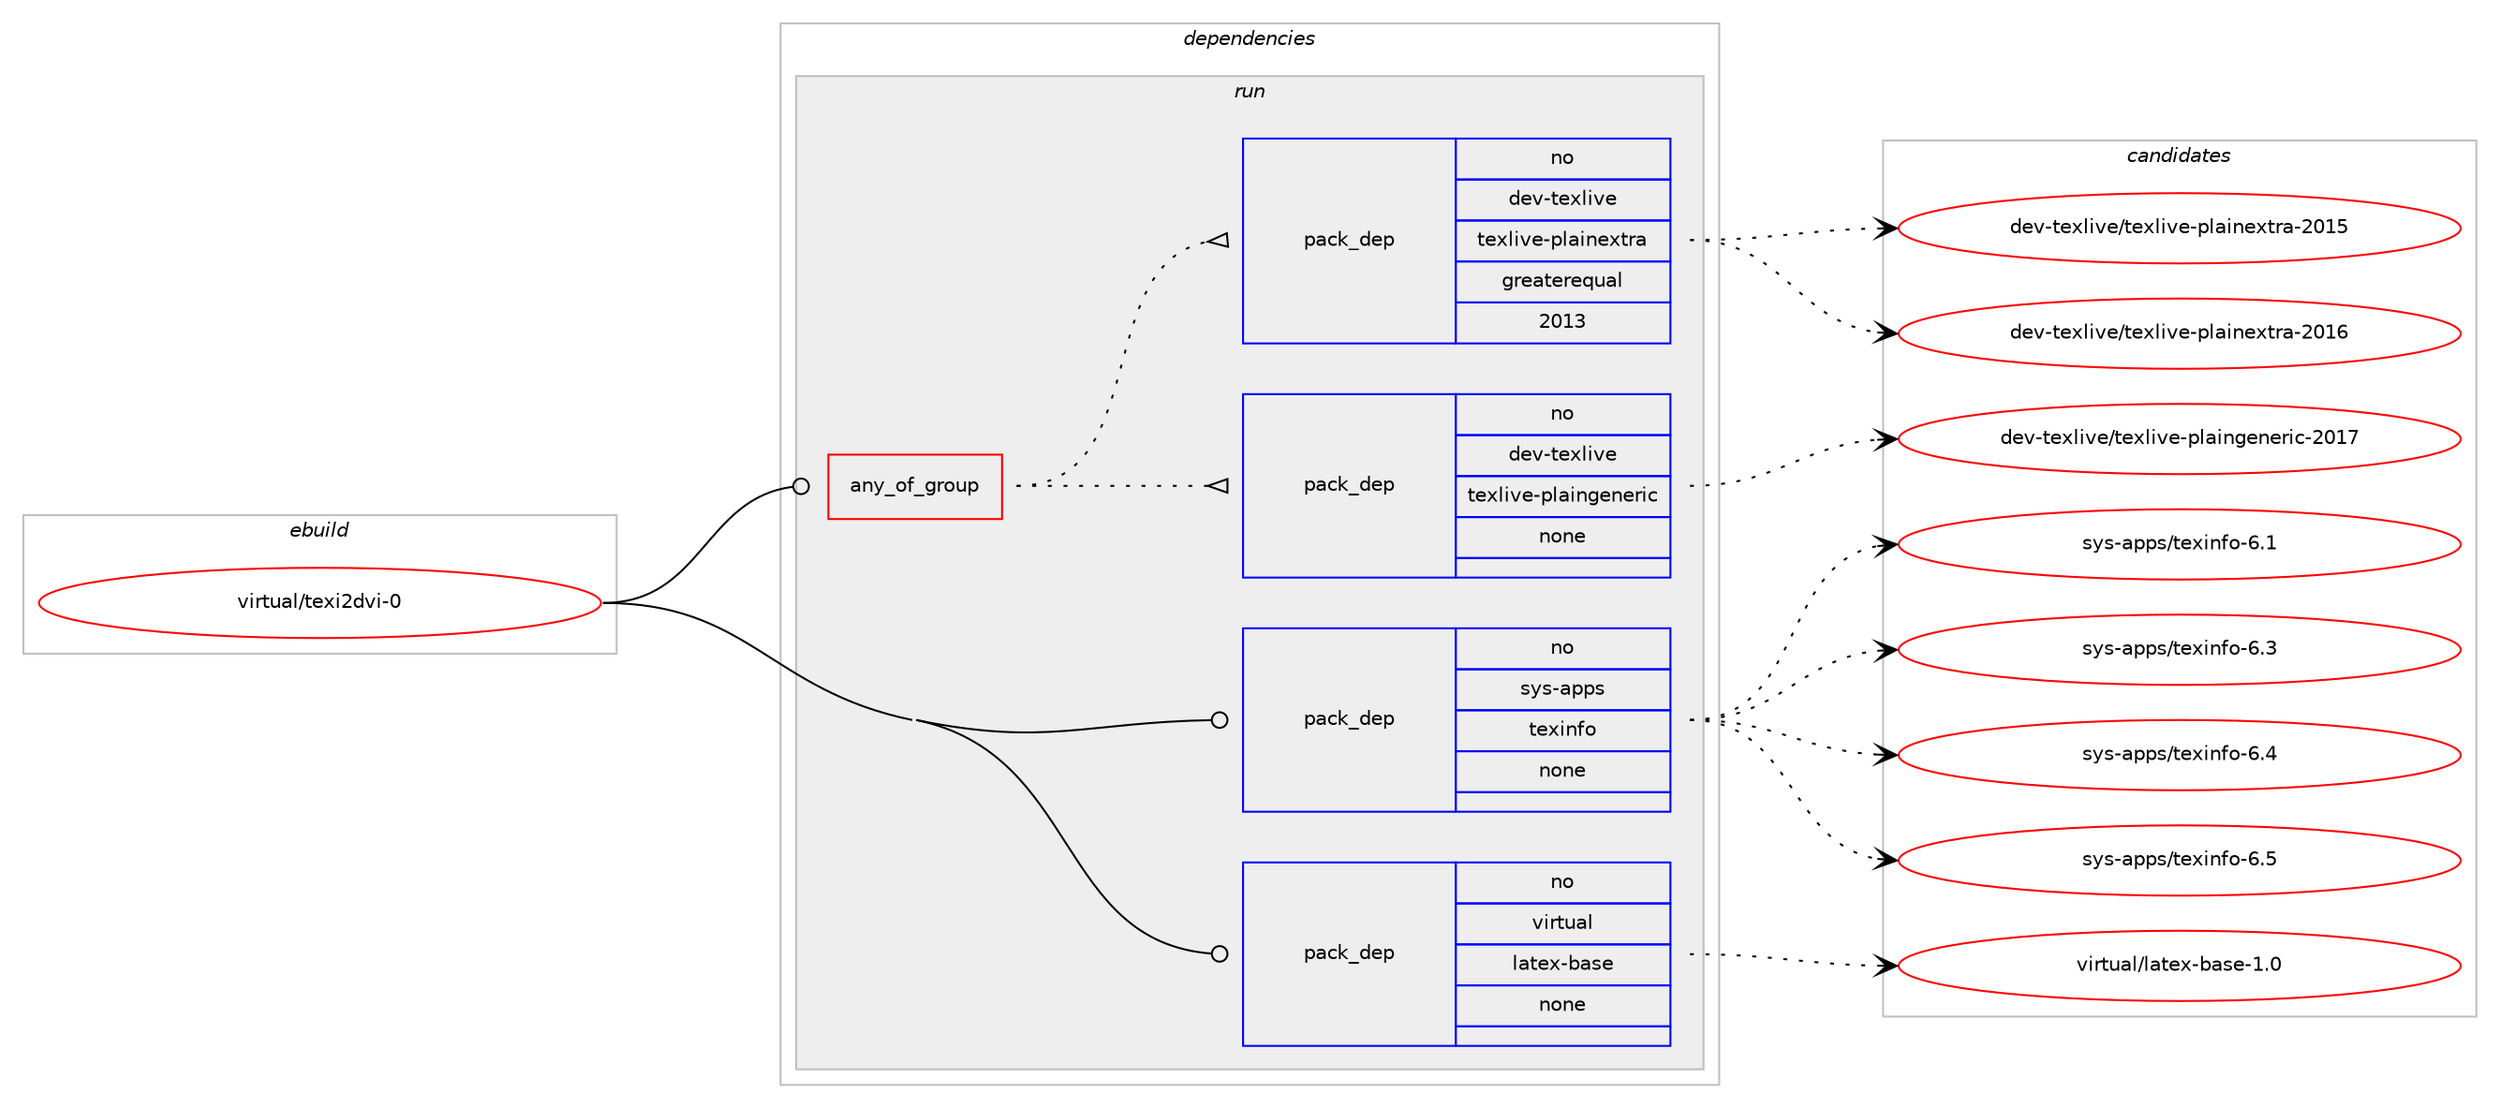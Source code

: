 digraph prolog {

# *************
# Graph options
# *************

newrank=true;
concentrate=true;
compound=true;
graph [rankdir=LR,fontname=Helvetica,fontsize=10,ranksep=1.5];#, ranksep=2.5, nodesep=0.2];
edge  [arrowhead=vee];
node  [fontname=Helvetica,fontsize=10];

# **********
# The ebuild
# **********

subgraph cluster_leftcol {
color=gray;
rank=same;
label=<<i>ebuild</i>>;
id [label="virtual/texi2dvi-0", color=red, width=4, href="../virtual/texi2dvi-0.svg"];
}

# ****************
# The dependencies
# ****************

subgraph cluster_midcol {
color=gray;
label=<<i>dependencies</i>>;
subgraph cluster_compile {
fillcolor="#eeeeee";
style=filled;
label=<<i>compile</i>>;
}
subgraph cluster_compileandrun {
fillcolor="#eeeeee";
style=filled;
label=<<i>compile and run</i>>;
}
subgraph cluster_run {
fillcolor="#eeeeee";
style=filled;
label=<<i>run</i>>;
subgraph any8780 {
dependency499283 [label=<<TABLE BORDER="0" CELLBORDER="1" CELLSPACING="0" CELLPADDING="4"><TR><TD CELLPADDING="10">any_of_group</TD></TR></TABLE>>, shape=none, color=red];subgraph pack371103 {
dependency499284 [label=<<TABLE BORDER="0" CELLBORDER="1" CELLSPACING="0" CELLPADDING="4" WIDTH="220"><TR><TD ROWSPAN="6" CELLPADDING="30">pack_dep</TD></TR><TR><TD WIDTH="110">no</TD></TR><TR><TD>dev-texlive</TD></TR><TR><TD>texlive-plaingeneric</TD></TR><TR><TD>none</TD></TR><TR><TD></TD></TR></TABLE>>, shape=none, color=blue];
}
dependency499283:e -> dependency499284:w [weight=20,style="dotted",arrowhead="oinv"];
subgraph pack371104 {
dependency499285 [label=<<TABLE BORDER="0" CELLBORDER="1" CELLSPACING="0" CELLPADDING="4" WIDTH="220"><TR><TD ROWSPAN="6" CELLPADDING="30">pack_dep</TD></TR><TR><TD WIDTH="110">no</TD></TR><TR><TD>dev-texlive</TD></TR><TR><TD>texlive-plainextra</TD></TR><TR><TD>greaterequal</TD></TR><TR><TD>2013</TD></TR></TABLE>>, shape=none, color=blue];
}
dependency499283:e -> dependency499285:w [weight=20,style="dotted",arrowhead="oinv"];
}
id:e -> dependency499283:w [weight=20,style="solid",arrowhead="odot"];
subgraph pack371105 {
dependency499286 [label=<<TABLE BORDER="0" CELLBORDER="1" CELLSPACING="0" CELLPADDING="4" WIDTH="220"><TR><TD ROWSPAN="6" CELLPADDING="30">pack_dep</TD></TR><TR><TD WIDTH="110">no</TD></TR><TR><TD>sys-apps</TD></TR><TR><TD>texinfo</TD></TR><TR><TD>none</TD></TR><TR><TD></TD></TR></TABLE>>, shape=none, color=blue];
}
id:e -> dependency499286:w [weight=20,style="solid",arrowhead="odot"];
subgraph pack371106 {
dependency499287 [label=<<TABLE BORDER="0" CELLBORDER="1" CELLSPACING="0" CELLPADDING="4" WIDTH="220"><TR><TD ROWSPAN="6" CELLPADDING="30">pack_dep</TD></TR><TR><TD WIDTH="110">no</TD></TR><TR><TD>virtual</TD></TR><TR><TD>latex-base</TD></TR><TR><TD>none</TD></TR><TR><TD></TD></TR></TABLE>>, shape=none, color=blue];
}
id:e -> dependency499287:w [weight=20,style="solid",arrowhead="odot"];
}
}

# **************
# The candidates
# **************

subgraph cluster_choices {
rank=same;
color=gray;
label=<<i>candidates</i>>;

subgraph choice371103 {
color=black;
nodesep=1;
choice10010111845116101120108105118101471161011201081051181014511210897105110103101110101114105994550484955 [label="dev-texlive/texlive-plaingeneric-2017", color=red, width=4,href="../dev-texlive/texlive-plaingeneric-2017.svg"];
dependency499284:e -> choice10010111845116101120108105118101471161011201081051181014511210897105110103101110101114105994550484955:w [style=dotted,weight="100"];
}
subgraph choice371104 {
color=black;
nodesep=1;
choice10010111845116101120108105118101471161011201081051181014511210897105110101120116114974550484953 [label="dev-texlive/texlive-plainextra-2015", color=red, width=4,href="../dev-texlive/texlive-plainextra-2015.svg"];
choice10010111845116101120108105118101471161011201081051181014511210897105110101120116114974550484954 [label="dev-texlive/texlive-plainextra-2016", color=red, width=4,href="../dev-texlive/texlive-plainextra-2016.svg"];
dependency499285:e -> choice10010111845116101120108105118101471161011201081051181014511210897105110101120116114974550484953:w [style=dotted,weight="100"];
dependency499285:e -> choice10010111845116101120108105118101471161011201081051181014511210897105110101120116114974550484954:w [style=dotted,weight="100"];
}
subgraph choice371105 {
color=black;
nodesep=1;
choice11512111545971121121154711610112010511010211145544649 [label="sys-apps/texinfo-6.1", color=red, width=4,href="../sys-apps/texinfo-6.1.svg"];
choice11512111545971121121154711610112010511010211145544651 [label="sys-apps/texinfo-6.3", color=red, width=4,href="../sys-apps/texinfo-6.3.svg"];
choice11512111545971121121154711610112010511010211145544652 [label="sys-apps/texinfo-6.4", color=red, width=4,href="../sys-apps/texinfo-6.4.svg"];
choice11512111545971121121154711610112010511010211145544653 [label="sys-apps/texinfo-6.5", color=red, width=4,href="../sys-apps/texinfo-6.5.svg"];
dependency499286:e -> choice11512111545971121121154711610112010511010211145544649:w [style=dotted,weight="100"];
dependency499286:e -> choice11512111545971121121154711610112010511010211145544651:w [style=dotted,weight="100"];
dependency499286:e -> choice11512111545971121121154711610112010511010211145544652:w [style=dotted,weight="100"];
dependency499286:e -> choice11512111545971121121154711610112010511010211145544653:w [style=dotted,weight="100"];
}
subgraph choice371106 {
color=black;
nodesep=1;
choice11810511411611797108471089711610112045989711510145494648 [label="virtual/latex-base-1.0", color=red, width=4,href="../virtual/latex-base-1.0.svg"];
dependency499287:e -> choice11810511411611797108471089711610112045989711510145494648:w [style=dotted,weight="100"];
}
}

}
